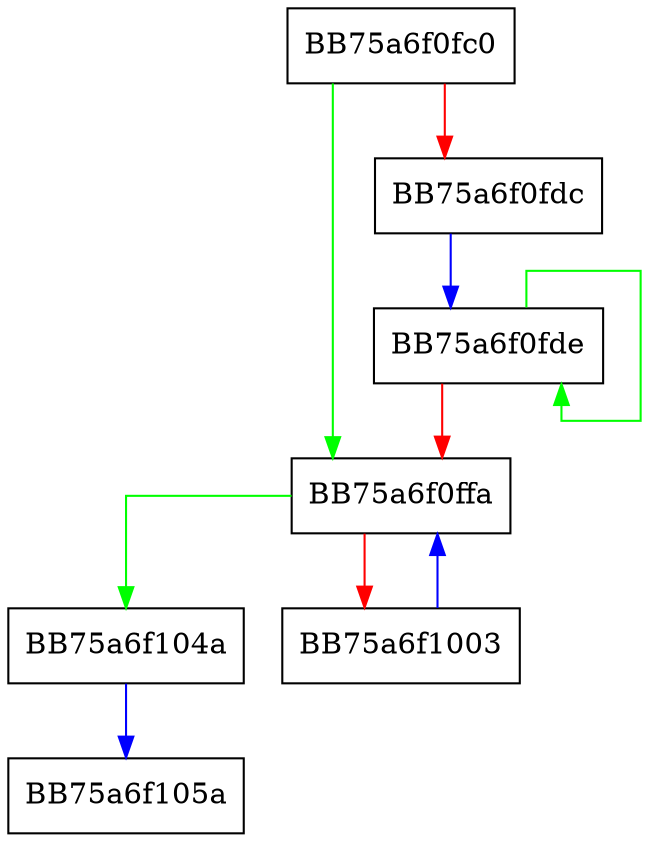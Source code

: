 digraph CompileVNFlts {
  node [shape="box"];
  graph [splines=ortho];
  BB75a6f0fc0 -> BB75a6f0ffa [color="green"];
  BB75a6f0fc0 -> BB75a6f0fdc [color="red"];
  BB75a6f0fdc -> BB75a6f0fde [color="blue"];
  BB75a6f0fde -> BB75a6f0fde [color="green"];
  BB75a6f0fde -> BB75a6f0ffa [color="red"];
  BB75a6f0ffa -> BB75a6f104a [color="green"];
  BB75a6f0ffa -> BB75a6f1003 [color="red"];
  BB75a6f1003 -> BB75a6f0ffa [color="blue"];
  BB75a6f104a -> BB75a6f105a [color="blue"];
}
